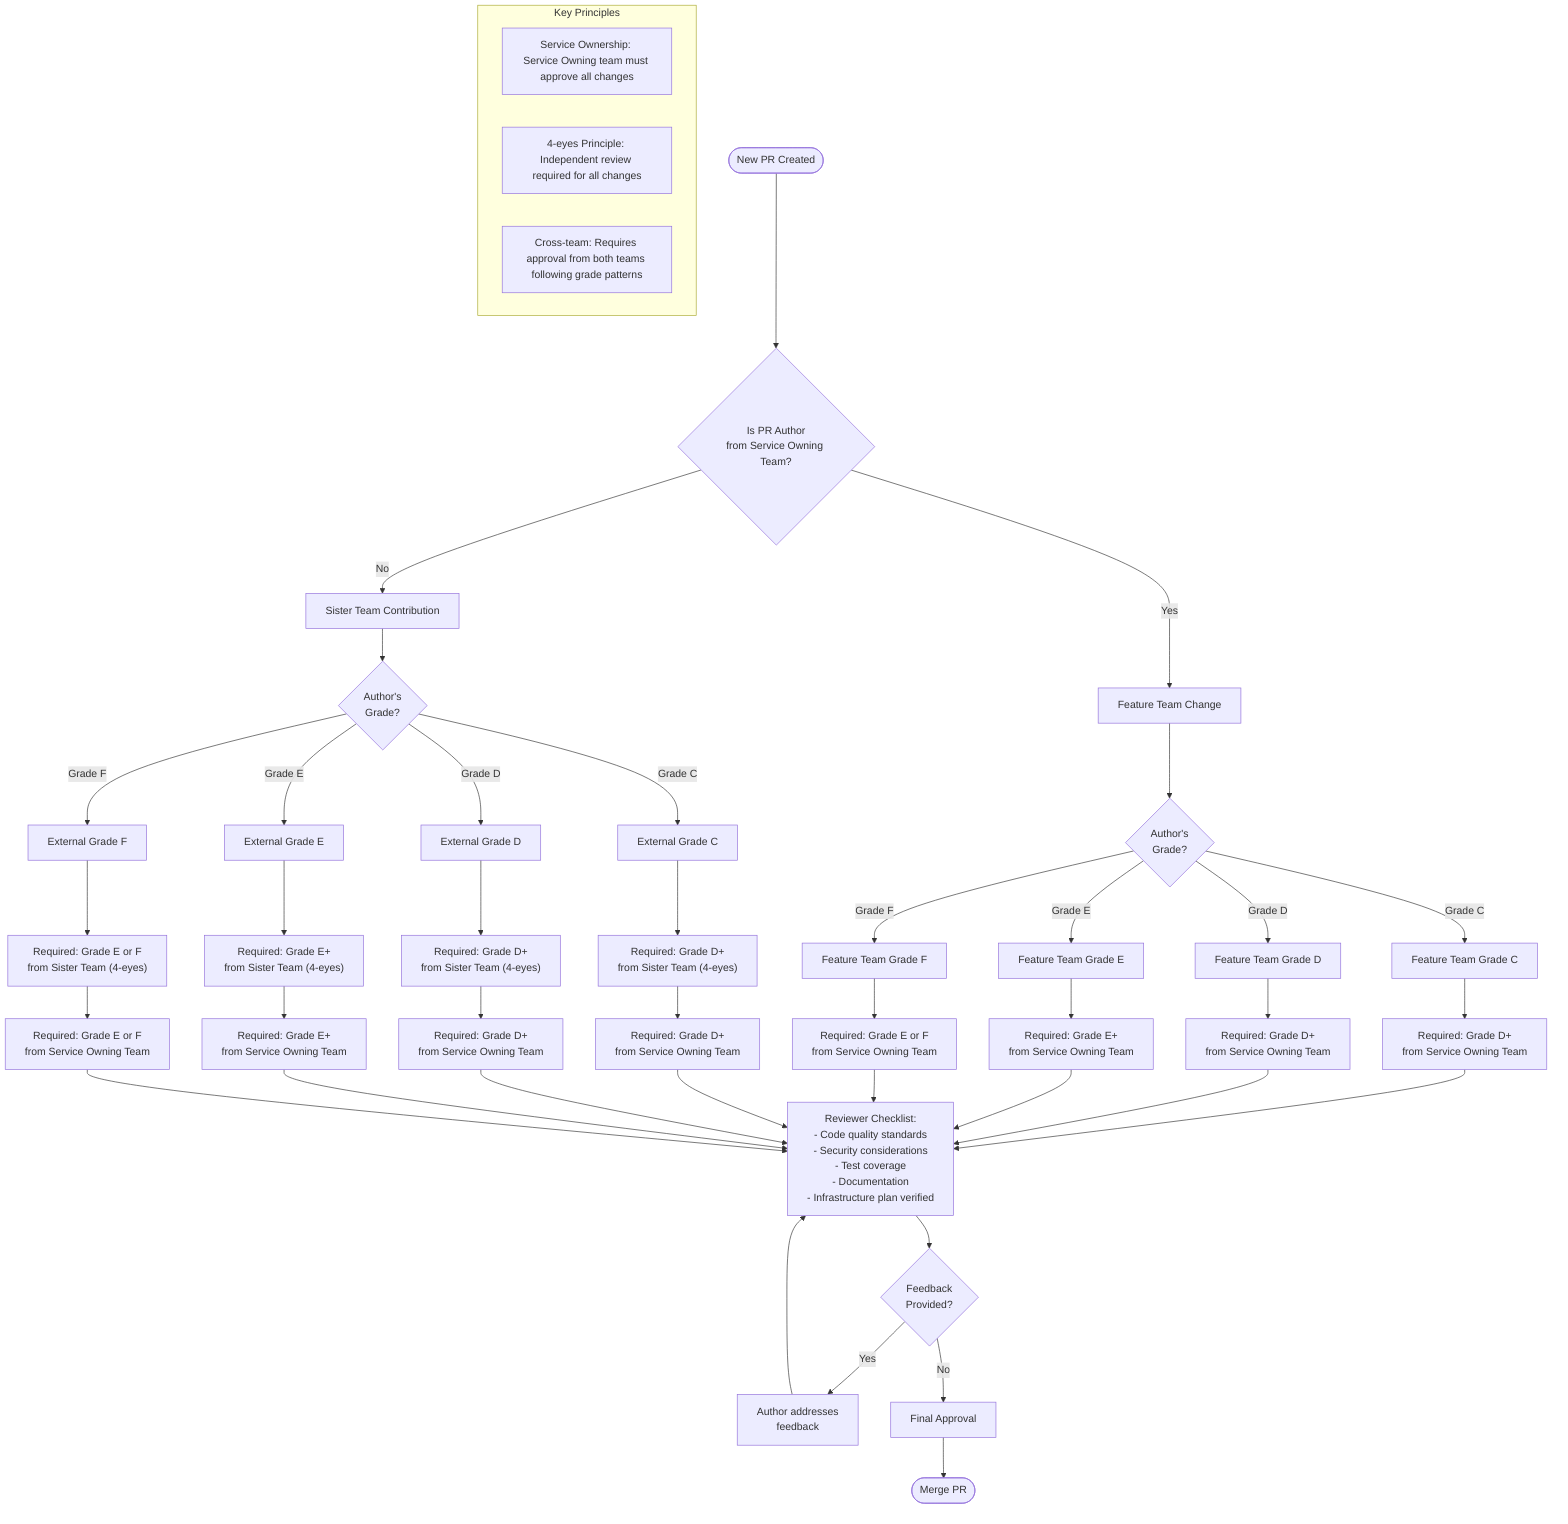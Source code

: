 flowchart TB
    PR([New PR Created]) -->     OwnerCheck{Is PR Author\nfrom Service Owning Team?}
    
    OwnerCheck -->|Yes| InternalPath["Feature Team Change"]
    OwnerCheck -->|No| ExternalPath["Sister Team Contribution"]
    
    InternalPath --> InternalGradeCheck{Author's\nGrade?}
    ExternalPath --> ExternalGradeCheck{Author's\nGrade?}
    
    %% Internal team approval path
    InternalGradeCheck -->|Grade C| IC["Feature Team Grade C"]
    InternalGradeCheck -->|Grade D| ID["Feature Team Grade D"]
    InternalGradeCheck -->|Grade E| IE["Feature Team Grade E"]
    InternalGradeCheck -->|Grade F| IF["Feature Team Grade F"]
    
    IC --> ICApproval["Required: Grade D+\nfrom Service Owning Team"]
    ID --> IDApproval["Required: Grade D+\nfrom Service Owning Team"]
    IE --> IEApproval["Required: Grade E+\nfrom Service Owning Team"]
    IF --> IFApproval["Required: Grade E or F\nfrom Service Owning Team"]
    
    %% Sister team approval path
    ExternalGradeCheck -->|Grade C| EC["External Grade C"]
    ExternalGradeCheck -->|Grade D| ED["External Grade D"]
    ExternalGradeCheck -->|Grade E| EE["External Grade E"]
    ExternalGradeCheck -->|Grade F| EF["External Grade F"]
    
    %% Sister team internal 4-eyes check
    EC --> ECApproval["Required: Grade D+\nfrom Sister Team (4-eyes)"]
    ED --> EDApproval["Required: Grade D+\nfrom Sister Team (4-eyes)"]
    EE --> EEApproval["Required: Grade E+\nfrom Sister Team (4-eyes)"]
    EF --> EFApproval["Required: Grade E or F\nfrom Sister Team (4-eyes)"]
    
    %% Owning team approval (same grade pattern)
    ECApproval --> OCApproval["Required: Grade D+\nfrom Service Owning Team"]
    EDApproval --> ODApproval["Required: Grade D+\nfrom Service Owning Team"]
    EEApproval --> OEApproval["Required: Grade E+\nfrom Service Owning Team"]
    EFApproval --> OFApproval["Required: Grade E or F\nfrom Service Owning Team"]
    
    %% Connect all approval paths to review checklist
    ICApproval --> ReviewChecklist
    IDApproval --> ReviewChecklist
    IEApproval --> ReviewChecklist
    IFApproval --> ReviewChecklist
    
    OCApproval --> ReviewChecklist
    ODApproval --> ReviewChecklist
    OEApproval --> ReviewChecklist
    OFApproval --> ReviewChecklist
    
    ReviewChecklist["Reviewer Checklist:\n- Code quality standards\n- Security considerations\n- Test coverage\n- Documentation\n- Infrastructure plan verified"] --> FeedbackLoop{Feedback\nProvided?}
    
    FeedbackLoop -->|Yes| AddressFeedback["Author addresses\nfeedback"]
    FeedbackLoop -->|No| FinalApproval["Final Approval"]
    
    AddressFeedback --> ReviewChecklist
    
    FinalApproval --> MergePR([Merge PR])
    
    subgraph "Key Principles"
        p1["Service Ownership: Service Owning team must approve all changes"]
        p2["4-eyes Principle: Independent review required for all changes"]
        p3["Cross-team: Requires approval from both teams following grade patterns"]
    end